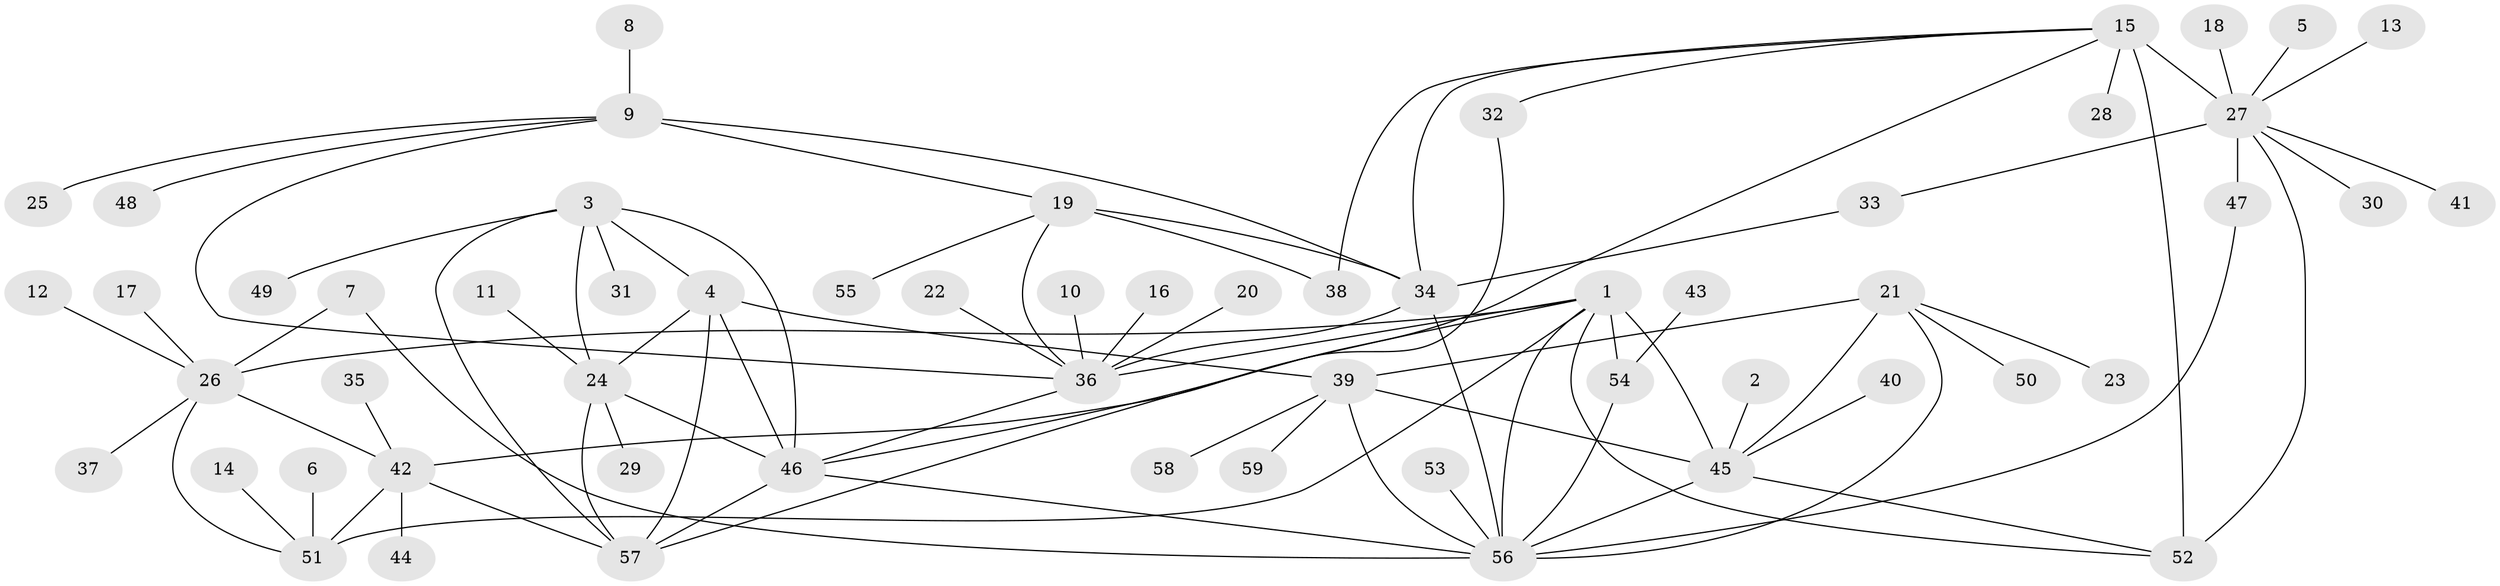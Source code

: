 // original degree distribution, {12: 0.008771929824561403, 8: 0.08771929824561403, 7: 0.043859649122807015, 5: 0.008771929824561403, 9: 0.017543859649122806, 6: 0.02631578947368421, 10: 0.017543859649122806, 13: 0.008771929824561403, 1: 0.5964912280701754, 2: 0.16666666666666666, 3: 0.008771929824561403, 4: 0.008771929824561403}
// Generated by graph-tools (version 1.1) at 2025/02/03/09/25 03:02:36]
// undirected, 59 vertices, 88 edges
graph export_dot {
graph [start="1"]
  node [color=gray90,style=filled];
  1;
  2;
  3;
  4;
  5;
  6;
  7;
  8;
  9;
  10;
  11;
  12;
  13;
  14;
  15;
  16;
  17;
  18;
  19;
  20;
  21;
  22;
  23;
  24;
  25;
  26;
  27;
  28;
  29;
  30;
  31;
  32;
  33;
  34;
  35;
  36;
  37;
  38;
  39;
  40;
  41;
  42;
  43;
  44;
  45;
  46;
  47;
  48;
  49;
  50;
  51;
  52;
  53;
  54;
  55;
  56;
  57;
  58;
  59;
  1 -- 26 [weight=2.0];
  1 -- 36 [weight=1.0];
  1 -- 42 [weight=2.0];
  1 -- 45 [weight=1.0];
  1 -- 51 [weight=2.0];
  1 -- 52 [weight=1.0];
  1 -- 54 [weight=1.0];
  1 -- 56 [weight=1.0];
  2 -- 45 [weight=1.0];
  3 -- 4 [weight=1.0];
  3 -- 24 [weight=1.0];
  3 -- 31 [weight=1.0];
  3 -- 46 [weight=1.0];
  3 -- 49 [weight=1.0];
  3 -- 57 [weight=1.0];
  4 -- 24 [weight=1.0];
  4 -- 39 [weight=1.0];
  4 -- 46 [weight=1.0];
  4 -- 57 [weight=1.0];
  5 -- 27 [weight=1.0];
  6 -- 51 [weight=1.0];
  7 -- 26 [weight=1.0];
  7 -- 56 [weight=1.0];
  8 -- 9 [weight=1.0];
  9 -- 19 [weight=1.0];
  9 -- 25 [weight=1.0];
  9 -- 34 [weight=2.0];
  9 -- 36 [weight=1.0];
  9 -- 48 [weight=1.0];
  10 -- 36 [weight=1.0];
  11 -- 24 [weight=1.0];
  12 -- 26 [weight=1.0];
  13 -- 27 [weight=1.0];
  14 -- 51 [weight=1.0];
  15 -- 27 [weight=4.0];
  15 -- 28 [weight=1.0];
  15 -- 32 [weight=1.0];
  15 -- 34 [weight=1.0];
  15 -- 38 [weight=1.0];
  15 -- 46 [weight=1.0];
  15 -- 52 [weight=2.0];
  16 -- 36 [weight=1.0];
  17 -- 26 [weight=1.0];
  18 -- 27 [weight=1.0];
  19 -- 34 [weight=2.0];
  19 -- 36 [weight=1.0];
  19 -- 38 [weight=1.0];
  19 -- 55 [weight=1.0];
  20 -- 36 [weight=1.0];
  21 -- 23 [weight=1.0];
  21 -- 39 [weight=2.0];
  21 -- 45 [weight=1.0];
  21 -- 50 [weight=1.0];
  21 -- 56 [weight=1.0];
  22 -- 36 [weight=1.0];
  24 -- 29 [weight=1.0];
  24 -- 46 [weight=1.0];
  24 -- 57 [weight=1.0];
  26 -- 37 [weight=1.0];
  26 -- 42 [weight=1.0];
  26 -- 51 [weight=1.0];
  27 -- 30 [weight=1.0];
  27 -- 33 [weight=1.0];
  27 -- 41 [weight=1.0];
  27 -- 47 [weight=1.0];
  27 -- 52 [weight=2.0];
  32 -- 57 [weight=1.0];
  33 -- 34 [weight=1.0];
  34 -- 36 [weight=2.0];
  34 -- 56 [weight=1.0];
  35 -- 42 [weight=1.0];
  36 -- 46 [weight=1.0];
  39 -- 45 [weight=2.0];
  39 -- 56 [weight=2.0];
  39 -- 58 [weight=1.0];
  39 -- 59 [weight=1.0];
  40 -- 45 [weight=1.0];
  42 -- 44 [weight=1.0];
  42 -- 51 [weight=1.0];
  42 -- 57 [weight=1.0];
  43 -- 54 [weight=1.0];
  45 -- 52 [weight=1.0];
  45 -- 56 [weight=1.0];
  46 -- 56 [weight=1.0];
  46 -- 57 [weight=1.0];
  47 -- 56 [weight=1.0];
  53 -- 56 [weight=1.0];
  54 -- 56 [weight=1.0];
}
